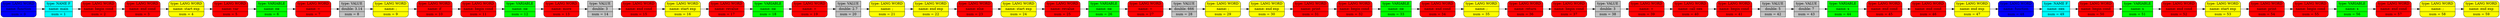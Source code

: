 digraph {
rankdir=LR;
node [ shape=record ];
node_0[label = "type: LANG WORD | name: function   | num = 0", style = "rounded, filled", fillcolor = "blue"];
node_1[label = "type: NAME F | name: main | num = 1", style = "filled", fillcolor = "cyan"];
node_0 -> node_1;
node_2[label = "type: LANG WORD | name: begin cond   | num = 2", style = "rounded, filled", fillcolor = "red"];
node_1 -> node_2;
node_3[label = "type: LANG WORD | name: end cond   | num = 3", style = "rounded, filled", fillcolor = "red"];
node_2 -> node_3;
node_4[label = "type: LANG WORD | name: start exp   | num = 4", style = "rounded, filled", fillcolor = "yellow"];
node_3 -> node_4;
node_5[label = "type: LANG WORD | name: var   | num = 5", style = "rounded, filled", fillcolor = "red"];
node_4 -> node_5;
node_6[label = "type: VARIABLE | name: пи | num = 6", style = "filled", fillcolor = "green"];
node_5 -> node_6;
node_7[label = "type: LANG WORD | name: =   | num = 7", style = "rounded, filled", fillcolor = "red"];
node_6 -> node_7;
node_8[label = "type: VALUE | double: 3.14 | num = 8", style = "filled", fillcolor = "grey"];
node_7 -> node_8;
node_9[label = "type: LANG WORD | name: ;   | num = 9", style = "rounded, filled", fillcolor = "yellow"];
node_8 -> node_9;
node_10[label = "type: LANG WORD | name: if   | num = 10", style = "rounded, filled", fillcolor = "red"];
node_9 -> node_10;
node_11[label = "type: LANG WORD | name: begin cond   | num = 11", style = "rounded, filled", fillcolor = "red"];
node_10 -> node_11;
node_12[label = "type: VARIABLE | name: пи | num = 12", style = "filled", fillcolor = "green"];
node_11 -> node_12;
node_13[label = "type: LANG WORD | name: more   | num = 13", style = "rounded, filled", fillcolor = "red"];
node_12 -> node_13;
node_14[label = "type: VALUE | double: 3 | num = 14", style = "filled", fillcolor = "grey"];
node_13 -> node_14;
node_15[label = "type: LANG WORD | name: end cond   | num = 15", style = "rounded, filled", fillcolor = "red"];
node_14 -> node_15;
node_16[label = "type: LANG WORD | name: start exp   | num = 16", style = "rounded, filled", fillcolor = "yellow"];
node_15 -> node_16;
node_17[label = "type: LANG WORD | name: revalue   | num = 17", style = "rounded, filled", fillcolor = "red"];
node_16 -> node_17;
node_18[label = "type: VARIABLE | name: пи | num = 18", style = "filled", fillcolor = "green"];
node_17 -> node_18;
node_19[label = "type: LANG WORD | name: =   | num = 19", style = "rounded, filled", fillcolor = "red"];
node_18 -> node_19;
node_20[label = "type: VALUE | double: 2.7 | num = 20", style = "filled", fillcolor = "grey"];
node_19 -> node_20;
node_21[label = "type: LANG WORD | name: ;   | num = 21", style = "rounded, filled", fillcolor = "yellow"];
node_20 -> node_21;
node_22[label = "type: LANG WORD | name: end exp   | num = 22", style = "rounded, filled", fillcolor = "yellow"];
node_21 -> node_22;
node_23[label = "type: LANG WORD | name: else   | num = 23", style = "rounded, filled", fillcolor = "red"];
node_22 -> node_23;
node_24[label = "type: LANG WORD | name: start exp   | num = 24", style = "rounded, filled", fillcolor = "yellow"];
node_23 -> node_24;
node_25[label = "type: LANG WORD | name: revalue   | num = 25", style = "rounded, filled", fillcolor = "red"];
node_24 -> node_25;
node_26[label = "type: VARIABLE | name: пи | num = 26", style = "filled", fillcolor = "green"];
node_25 -> node_26;
node_27[label = "type: LANG WORD | name: =   | num = 27", style = "rounded, filled", fillcolor = "red"];
node_26 -> node_27;
node_28[label = "type: VALUE | double: 666 | num = 28", style = "filled", fillcolor = "grey"];
node_27 -> node_28;
node_29[label = "type: LANG WORD | name: ;   | num = 29", style = "rounded, filled", fillcolor = "yellow"];
node_28 -> node_29;
node_30[label = "type: LANG WORD | name: end exp   | num = 30", style = "rounded, filled", fillcolor = "yellow"];
node_29 -> node_30;
node_31[label = "type: LANG WORD | name: print   | num = 31", style = "rounded, filled", fillcolor = "red"];
node_30 -> node_31;
node_32[label = "type: LANG WORD | name: begin cond   | num = 32", style = "rounded, filled", fillcolor = "red"];
node_31 -> node_32;
node_33[label = "type: VARIABLE | name: пи | num = 33", style = "filled", fillcolor = "green"];
node_32 -> node_33;
node_34[label = "type: LANG WORD | name: end cond   | num = 34", style = "rounded, filled", fillcolor = "red"];
node_33 -> node_34;
node_35[label = "type: LANG WORD | name: ;   | num = 35", style = "rounded, filled", fillcolor = "yellow"];
node_34 -> node_35;
node_36[label = "type: LANG WORD | name: return   | num = 36", style = "rounded, filled", fillcolor = "red"];
node_35 -> node_36;
node_37[label = "type: LANG WORD | name: begin cond   | num = 37", style = "rounded, filled", fillcolor = "red"];
node_36 -> node_37;
node_38[label = "type: VALUE | double: 3 | num = 38", style = "filled", fillcolor = "grey"];
node_37 -> node_38;
node_39[label = "type: LANG WORD | name: +   | num = 39", style = "rounded, filled", fillcolor = "red"];
node_38 -> node_39;
node_40[label = "type: LANG WORD | name: call пнх | num = 40", style = "rounded, filled", fillcolor = "red"];
node_39 -> node_40;
node_41[label = "type: LANG WORD | name: begin cond   | num = 41", style = "rounded, filled", fillcolor = "red"];
node_40 -> node_41;
node_42[label = "type: VALUE | double: 5 | num = 42", style = "filled", fillcolor = "grey"];
node_41 -> node_42;
node_43[label = "type: VALUE | double: 7 | num = 43", style = "filled", fillcolor = "grey"];
node_42 -> node_43;
node_44[label = "type: VARIABLE | name: x | num = 44", style = "filled", fillcolor = "green"];
node_43 -> node_44;
node_45[label = "type: LANG WORD | name: end cond   | num = 45", style = "rounded, filled", fillcolor = "red"];
node_44 -> node_45;
node_46[label = "type: LANG WORD | name: end cond   | num = 46", style = "rounded, filled", fillcolor = "red"];
node_45 -> node_46;
node_47[label = "type: LANG WORD | name: end exp   | num = 47", style = "rounded, filled", fillcolor = "yellow"];
node_46 -> node_47;
node_48[label = "type: LANG WORD | name: function   | num = 48", style = "rounded, filled", fillcolor = "blue"];
node_47 -> node_48;
node_49[label = "type: NAME F | name: пнх | num = 49", style = "filled", fillcolor = "cyan"];
node_48 -> node_49;
node_50[label = "type: LANG WORD | name: begin cond   | num = 50", style = "rounded, filled", fillcolor = "red"];
node_49 -> node_50;
node_51[label = "type: VARIABLE | name: x | num = 51", style = "filled", fillcolor = "green"];
node_50 -> node_51;
node_52[label = "type: LANG WORD | name: end cond   | num = 52", style = "rounded, filled", fillcolor = "red"];
node_51 -> node_52;
node_53[label = "type: LANG WORD | name: start exp   | num = 53", style = "rounded, filled", fillcolor = "yellow"];
node_52 -> node_53;
node_54[label = "type: LANG WORD | name: print   | num = 54", style = "rounded, filled", fillcolor = "red"];
node_53 -> node_54;
node_55[label = "type: LANG WORD | name: begin cond   | num = 55", style = "rounded, filled", fillcolor = "red"];
node_54 -> node_55;
node_56[label = "type: VARIABLE | name: x | num = 56", style = "filled", fillcolor = "green"];
node_55 -> node_56;
node_57[label = "type: LANG WORD | name: end cond   | num = 57", style = "rounded, filled", fillcolor = "red"];
node_56 -> node_57;
node_58[label = "type: LANG WORD | name: ;   | num = 58", style = "rounded, filled", fillcolor = "yellow"];
node_57 -> node_58;
node_59[label = "type: LANG WORD | name: end exp   | num = 59", style = "rounded, filled", fillcolor = "yellow"];
node_58 -> node_59;
}